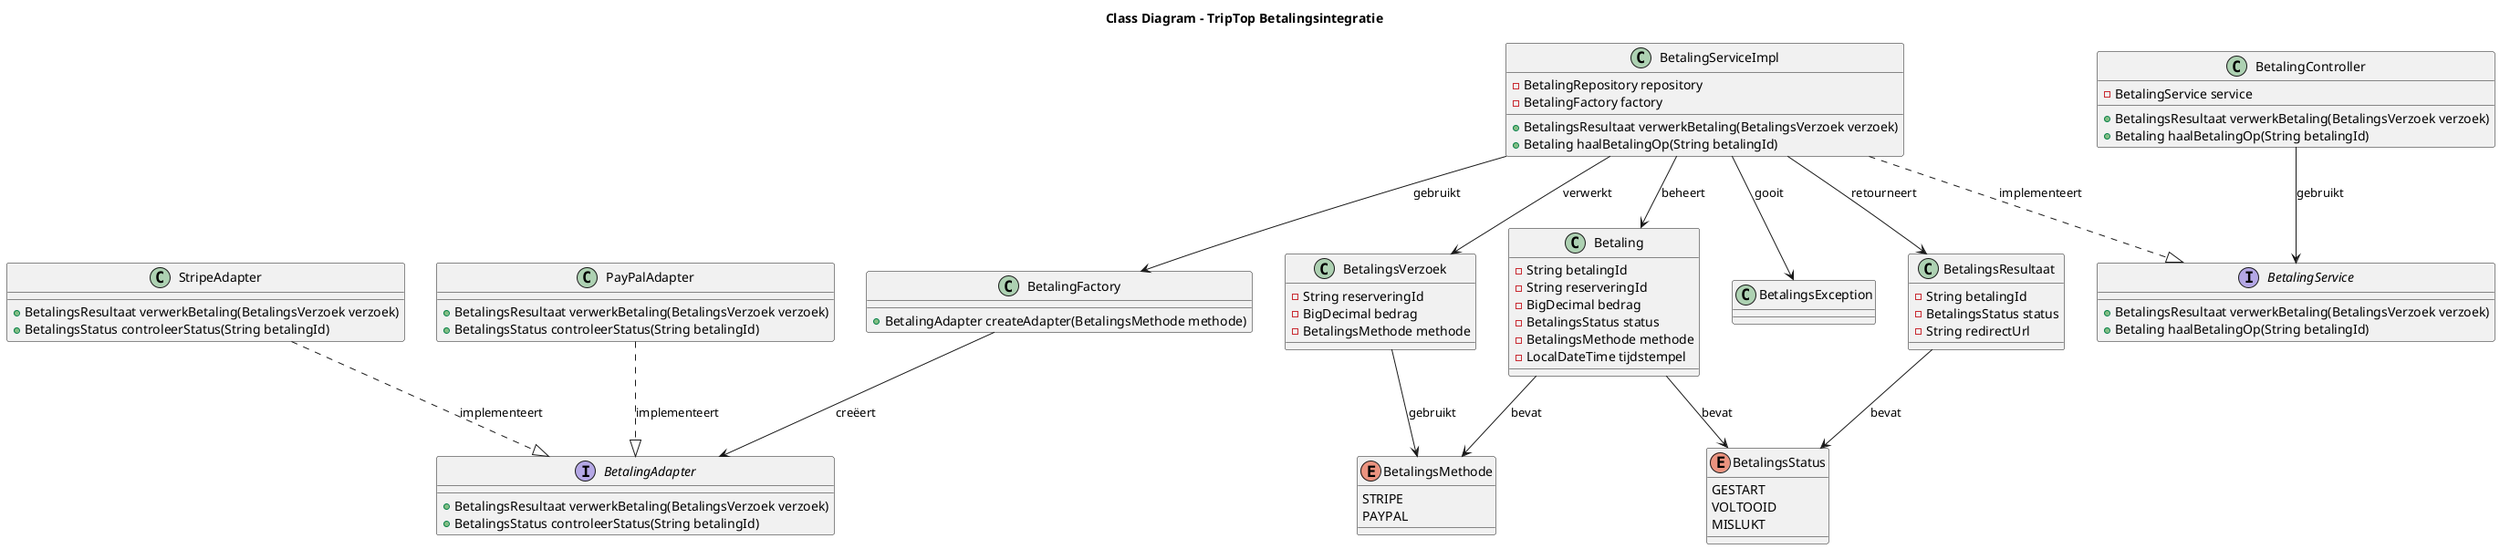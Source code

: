 @startuml
title Class Diagram – TripTop Betalingsintegratie

interface BetalingAdapter {
    +BetalingsResultaat verwerkBetaling(BetalingsVerzoek verzoek)
    +BetalingsStatus controleerStatus(String betalingId)
}

class StripeAdapter {
    +BetalingsResultaat verwerkBetaling(BetalingsVerzoek verzoek)
    +BetalingsStatus controleerStatus(String betalingId)
}

class PayPalAdapter {
    +BetalingsResultaat verwerkBetaling(BetalingsVerzoek verzoek)
    +BetalingsStatus controleerStatus(String betalingId)
}

class BetalingFactory {
    +BetalingAdapter createAdapter(BetalingsMethode methode)
}

interface BetalingService {
    +BetalingsResultaat verwerkBetaling(BetalingsVerzoek verzoek)
    +Betaling haalBetalingOp(String betalingId)
}

class BetalingServiceImpl {
    -BetalingRepository repository
    -BetalingFactory factory
    +BetalingsResultaat verwerkBetaling(BetalingsVerzoek verzoek)
    +Betaling haalBetalingOp(String betalingId)
}

class BetalingController {
    -BetalingService service
    +BetalingsResultaat verwerkBetaling(BetalingsVerzoek verzoek)
    +Betaling haalBetalingOp(String betalingId)
}

class BetalingsVerzoek {
    -String reserveringId
    -BigDecimal bedrag
    -BetalingsMethode methode
}

class BetalingsResultaat {
    -String betalingId
    -BetalingsStatus status
    -String redirectUrl
}

class Betaling {
    -String betalingId
    -String reserveringId
    -BigDecimal bedrag
    -BetalingsStatus status
    -BetalingsMethode methode
    -LocalDateTime tijdstempel
}

enum BetalingsMethode {
    STRIPE
    PAYPAL
}

enum BetalingsStatus {
    GESTART
    VOLTOOID
    MISLUKT
}

class BetalingsException {
}

BetalingController --> BetalingService: "gebruikt"
BetalingServiceImpl ..|> BetalingService: "implementeert"
BetalingServiceImpl --> BetalingFactory: "gebruikt"
BetalingFactory --> BetalingAdapter: "creëert"
StripeAdapter ..|> BetalingAdapter: "implementeert"
PayPalAdapter ..|> BetalingAdapter: "implementeert"
BetalingServiceImpl --> BetalingsException: "gooit"
BetalingServiceImpl --> BetalingsVerzoek: "verwerkt"
BetalingServiceImpl --> BetalingsResultaat: "retourneert"
BetalingServiceImpl --> Betaling: "beheert"
BetalingsVerzoek --> BetalingsMethode: "gebruikt"
BetalingsResultaat --> BetalingsStatus: "bevat"
Betaling --> BetalingsMethode: "bevat"
Betaling --> BetalingsStatus: "bevat"

@enduml
